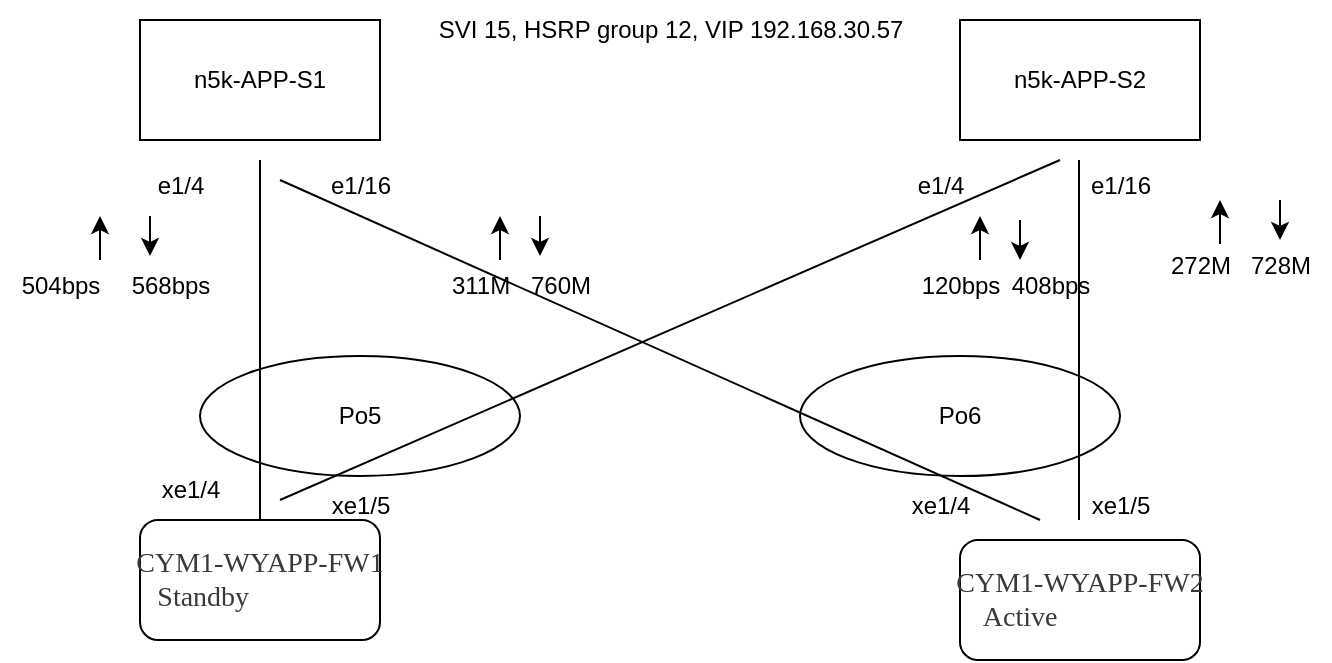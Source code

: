 <mxfile version="21.3.2" type="github">
  <diagram name="Page-1" id="i1Ypg9lUtjLFvbH1eSQm">
    <mxGraphModel dx="1592" dy="1081" grid="1" gridSize="10" guides="1" tooltips="1" connect="1" arrows="1" fold="1" page="1" pageScale="1" pageWidth="850" pageHeight="1100" math="0" shadow="0">
      <root>
        <mxCell id="0" />
        <mxCell id="1" parent="0" />
        <mxCell id="BDYrUGB_7W5Lb2Sc9XxJ-21" value="Po6" style="ellipse;whiteSpace=wrap;html=1;" vertex="1" parent="1">
          <mxGeometry x="390" y="468" width="160" height="60" as="geometry" />
        </mxCell>
        <mxCell id="BDYrUGB_7W5Lb2Sc9XxJ-20" value="Po5" style="ellipse;whiteSpace=wrap;html=1;" vertex="1" parent="1">
          <mxGeometry x="90" y="468" width="160" height="60" as="geometry" />
        </mxCell>
        <mxCell id="BDYrUGB_7W5Lb2Sc9XxJ-1" value="n5k-APP-S1" style="rounded=0;whiteSpace=wrap;html=1;" vertex="1" parent="1">
          <mxGeometry x="60" y="300" width="120" height="60" as="geometry" />
        </mxCell>
        <mxCell id="BDYrUGB_7W5Lb2Sc9XxJ-2" value="n5k-APP-S2" style="rounded=0;whiteSpace=wrap;html=1;" vertex="1" parent="1">
          <mxGeometry x="470" y="300" width="120" height="60" as="geometry" />
        </mxCell>
        <mxCell id="BDYrUGB_7W5Lb2Sc9XxJ-3" value="&lt;pre style=&quot;box-sizing: inherit; margin-top: 0px; margin-bottom: 0px; color: rgb(57, 57, 59); text-align: left; font-family: Menlo, Monaco, Consolas; line-height: unset; word-break: break-word;&quot;&gt;&lt;font style=&quot;font-size: 14px;&quot;&gt;CYM1-WYAPP-FW1&lt;br/&gt;   Standby&lt;/font&gt;&lt;/pre&gt;" style="rounded=1;whiteSpace=wrap;html=1;" vertex="1" parent="1">
          <mxGeometry x="60" y="550" width="120" height="60" as="geometry" />
        </mxCell>
        <mxCell id="BDYrUGB_7W5Lb2Sc9XxJ-4" value="&lt;pre style=&quot;border-color: var(--border-color); box-sizing: inherit; margin-top: 0px; margin-bottom: 0px; color: rgb(57, 57, 59); text-align: left; font-family: Menlo, Monaco, Consolas; line-height: unset; word-break: break-word;&quot;&gt;&lt;font style=&quot;border-color: var(--border-color); font-size: 14px;&quot;&gt;CYM1-WYAPP-FW2&lt;br/&gt;    Active&lt;/font&gt;&lt;/pre&gt;" style="rounded=1;whiteSpace=wrap;html=1;" vertex="1" parent="1">
          <mxGeometry x="470" y="560" width="120" height="60" as="geometry" />
        </mxCell>
        <mxCell id="BDYrUGB_7W5Lb2Sc9XxJ-5" value="" style="endArrow=none;html=1;rounded=0;" edge="1" parent="1">
          <mxGeometry width="50" height="50" relative="1" as="geometry">
            <mxPoint x="120" y="550" as="sourcePoint" />
            <mxPoint x="120" y="370" as="targetPoint" />
          </mxGeometry>
        </mxCell>
        <mxCell id="BDYrUGB_7W5Lb2Sc9XxJ-6" value="" style="endArrow=none;html=1;rounded=0;" edge="1" parent="1">
          <mxGeometry width="50" height="50" relative="1" as="geometry">
            <mxPoint x="529.5" y="550" as="sourcePoint" />
            <mxPoint x="529.5" y="370" as="targetPoint" />
          </mxGeometry>
        </mxCell>
        <mxCell id="BDYrUGB_7W5Lb2Sc9XxJ-7" value="" style="endArrow=none;html=1;rounded=0;" edge="1" parent="1">
          <mxGeometry width="50" height="50" relative="1" as="geometry">
            <mxPoint x="130" y="540" as="sourcePoint" />
            <mxPoint x="520" y="370" as="targetPoint" />
          </mxGeometry>
        </mxCell>
        <mxCell id="BDYrUGB_7W5Lb2Sc9XxJ-8" value="" style="endArrow=none;html=1;rounded=0;" edge="1" parent="1">
          <mxGeometry width="50" height="50" relative="1" as="geometry">
            <mxPoint x="130" y="380" as="sourcePoint" />
            <mxPoint x="510" y="550" as="targetPoint" />
          </mxGeometry>
        </mxCell>
        <mxCell id="BDYrUGB_7W5Lb2Sc9XxJ-9" value="e1/4" style="text;html=1;align=center;verticalAlign=middle;resizable=0;points=[];autosize=1;strokeColor=none;fillColor=none;" vertex="1" parent="1">
          <mxGeometry x="55" y="368" width="50" height="30" as="geometry" />
        </mxCell>
        <mxCell id="BDYrUGB_7W5Lb2Sc9XxJ-10" value="e1/16" style="text;html=1;align=center;verticalAlign=middle;resizable=0;points=[];autosize=1;strokeColor=none;fillColor=none;" vertex="1" parent="1">
          <mxGeometry x="145" y="368" width="50" height="30" as="geometry" />
        </mxCell>
        <mxCell id="BDYrUGB_7W5Lb2Sc9XxJ-11" value="e1/4" style="text;html=1;align=center;verticalAlign=middle;resizable=0;points=[];autosize=1;strokeColor=none;fillColor=none;" vertex="1" parent="1">
          <mxGeometry x="435" y="368" width="50" height="30" as="geometry" />
        </mxCell>
        <mxCell id="BDYrUGB_7W5Lb2Sc9XxJ-12" value="e1/16" style="text;html=1;align=center;verticalAlign=middle;resizable=0;points=[];autosize=1;strokeColor=none;fillColor=none;" vertex="1" parent="1">
          <mxGeometry x="525" y="368" width="50" height="30" as="geometry" />
        </mxCell>
        <mxCell id="BDYrUGB_7W5Lb2Sc9XxJ-13" value="xe1/4" style="text;html=1;align=center;verticalAlign=middle;resizable=0;points=[];autosize=1;strokeColor=none;fillColor=none;" vertex="1" parent="1">
          <mxGeometry x="60" y="520" width="50" height="30" as="geometry" />
        </mxCell>
        <mxCell id="BDYrUGB_7W5Lb2Sc9XxJ-14" value="xe1/5" style="text;html=1;align=center;verticalAlign=middle;resizable=0;points=[];autosize=1;strokeColor=none;fillColor=none;" vertex="1" parent="1">
          <mxGeometry x="145" y="528" width="50" height="30" as="geometry" />
        </mxCell>
        <mxCell id="BDYrUGB_7W5Lb2Sc9XxJ-15" value="xe1/4" style="text;html=1;align=center;verticalAlign=middle;resizable=0;points=[];autosize=1;strokeColor=none;fillColor=none;" vertex="1" parent="1">
          <mxGeometry x="435" y="528" width="50" height="30" as="geometry" />
        </mxCell>
        <mxCell id="BDYrUGB_7W5Lb2Sc9XxJ-18" value="xe1/5" style="text;html=1;align=center;verticalAlign=middle;resizable=0;points=[];autosize=1;strokeColor=none;fillColor=none;" vertex="1" parent="1">
          <mxGeometry x="525" y="528" width="50" height="30" as="geometry" />
        </mxCell>
        <mxCell id="BDYrUGB_7W5Lb2Sc9XxJ-22" value="" style="endArrow=classic;html=1;rounded=0;" edge="1" parent="1">
          <mxGeometry width="50" height="50" relative="1" as="geometry">
            <mxPoint x="40" y="420" as="sourcePoint" />
            <mxPoint x="40" y="398" as="targetPoint" />
            <Array as="points" />
          </mxGeometry>
        </mxCell>
        <mxCell id="BDYrUGB_7W5Lb2Sc9XxJ-23" value="" style="endArrow=classic;html=1;rounded=0;" edge="1" parent="1">
          <mxGeometry width="50" height="50" relative="1" as="geometry">
            <mxPoint x="240" y="420" as="sourcePoint" />
            <mxPoint x="240" y="398" as="targetPoint" />
            <Array as="points" />
          </mxGeometry>
        </mxCell>
        <mxCell id="BDYrUGB_7W5Lb2Sc9XxJ-24" value="" style="endArrow=classic;html=1;rounded=0;" edge="1" parent="1">
          <mxGeometry width="50" height="50" relative="1" as="geometry">
            <mxPoint x="480" y="420" as="sourcePoint" />
            <mxPoint x="480" y="398" as="targetPoint" />
            <Array as="points" />
          </mxGeometry>
        </mxCell>
        <mxCell id="BDYrUGB_7W5Lb2Sc9XxJ-25" value="" style="endArrow=classic;html=1;rounded=0;" edge="1" parent="1">
          <mxGeometry width="50" height="50" relative="1" as="geometry">
            <mxPoint x="600" y="412" as="sourcePoint" />
            <mxPoint x="600" y="390" as="targetPoint" />
            <Array as="points" />
          </mxGeometry>
        </mxCell>
        <mxCell id="BDYrUGB_7W5Lb2Sc9XxJ-26" value="" style="endArrow=classic;html=1;rounded=0;" edge="1" parent="1">
          <mxGeometry width="50" height="50" relative="1" as="geometry">
            <mxPoint x="65" y="398" as="sourcePoint" />
            <mxPoint x="65" y="418" as="targetPoint" />
            <Array as="points" />
          </mxGeometry>
        </mxCell>
        <mxCell id="BDYrUGB_7W5Lb2Sc9XxJ-27" value="" style="endArrow=classic;html=1;rounded=0;" edge="1" parent="1">
          <mxGeometry width="50" height="50" relative="1" as="geometry">
            <mxPoint x="260" y="398" as="sourcePoint" />
            <mxPoint x="260" y="418" as="targetPoint" />
            <Array as="points" />
          </mxGeometry>
        </mxCell>
        <mxCell id="BDYrUGB_7W5Lb2Sc9XxJ-28" value="" style="endArrow=classic;html=1;rounded=0;" edge="1" parent="1">
          <mxGeometry width="50" height="50" relative="1" as="geometry">
            <mxPoint x="500" y="400" as="sourcePoint" />
            <mxPoint x="500" y="420" as="targetPoint" />
            <Array as="points" />
          </mxGeometry>
        </mxCell>
        <mxCell id="BDYrUGB_7W5Lb2Sc9XxJ-29" value="" style="endArrow=classic;html=1;rounded=0;" edge="1" parent="1">
          <mxGeometry width="50" height="50" relative="1" as="geometry">
            <mxPoint x="630" y="390" as="sourcePoint" />
            <mxPoint x="630" y="410" as="targetPoint" />
            <Array as="points" />
          </mxGeometry>
        </mxCell>
        <mxCell id="BDYrUGB_7W5Lb2Sc9XxJ-32" value="504bps" style="text;html=1;align=center;verticalAlign=middle;resizable=0;points=[];autosize=1;strokeColor=none;fillColor=none;" vertex="1" parent="1">
          <mxGeometry x="-10" y="418" width="60" height="30" as="geometry" />
        </mxCell>
        <mxCell id="BDYrUGB_7W5Lb2Sc9XxJ-33" value="568bps" style="text;html=1;align=center;verticalAlign=middle;resizable=0;points=[];autosize=1;strokeColor=none;fillColor=none;" vertex="1" parent="1">
          <mxGeometry x="45" y="418" width="60" height="30" as="geometry" />
        </mxCell>
        <mxCell id="BDYrUGB_7W5Lb2Sc9XxJ-34" value="311M" style="text;html=1;align=center;verticalAlign=middle;resizable=0;points=[];autosize=1;strokeColor=none;fillColor=none;" vertex="1" parent="1">
          <mxGeometry x="205" y="418" width="50" height="30" as="geometry" />
        </mxCell>
        <mxCell id="BDYrUGB_7W5Lb2Sc9XxJ-35" value="760M" style="text;html=1;align=center;verticalAlign=middle;resizable=0;points=[];autosize=1;strokeColor=none;fillColor=none;" vertex="1" parent="1">
          <mxGeometry x="245" y="418" width="50" height="30" as="geometry" />
        </mxCell>
        <mxCell id="BDYrUGB_7W5Lb2Sc9XxJ-36" value="120bps" style="text;html=1;align=center;verticalAlign=middle;resizable=0;points=[];autosize=1;strokeColor=none;fillColor=none;" vertex="1" parent="1">
          <mxGeometry x="440" y="418" width="60" height="30" as="geometry" />
        </mxCell>
        <mxCell id="BDYrUGB_7W5Lb2Sc9XxJ-38" value="408bps" style="text;html=1;align=center;verticalAlign=middle;resizable=0;points=[];autosize=1;strokeColor=none;fillColor=none;" vertex="1" parent="1">
          <mxGeometry x="485" y="418" width="60" height="30" as="geometry" />
        </mxCell>
        <mxCell id="BDYrUGB_7W5Lb2Sc9XxJ-39" value="272M" style="text;html=1;align=center;verticalAlign=middle;resizable=0;points=[];autosize=1;strokeColor=none;fillColor=none;" vertex="1" parent="1">
          <mxGeometry x="565" y="408" width="50" height="30" as="geometry" />
        </mxCell>
        <mxCell id="BDYrUGB_7W5Lb2Sc9XxJ-40" value="728M" style="text;html=1;align=center;verticalAlign=middle;resizable=0;points=[];autosize=1;strokeColor=none;fillColor=none;" vertex="1" parent="1">
          <mxGeometry x="605" y="408" width="50" height="30" as="geometry" />
        </mxCell>
        <mxCell id="BDYrUGB_7W5Lb2Sc9XxJ-41" value="SVI 15, HSRP group 12, VIP 192.168.30.57" style="text;html=1;align=center;verticalAlign=middle;resizable=0;points=[];autosize=1;strokeColor=none;fillColor=none;" vertex="1" parent="1">
          <mxGeometry x="195" y="290" width="260" height="30" as="geometry" />
        </mxCell>
      </root>
    </mxGraphModel>
  </diagram>
</mxfile>
